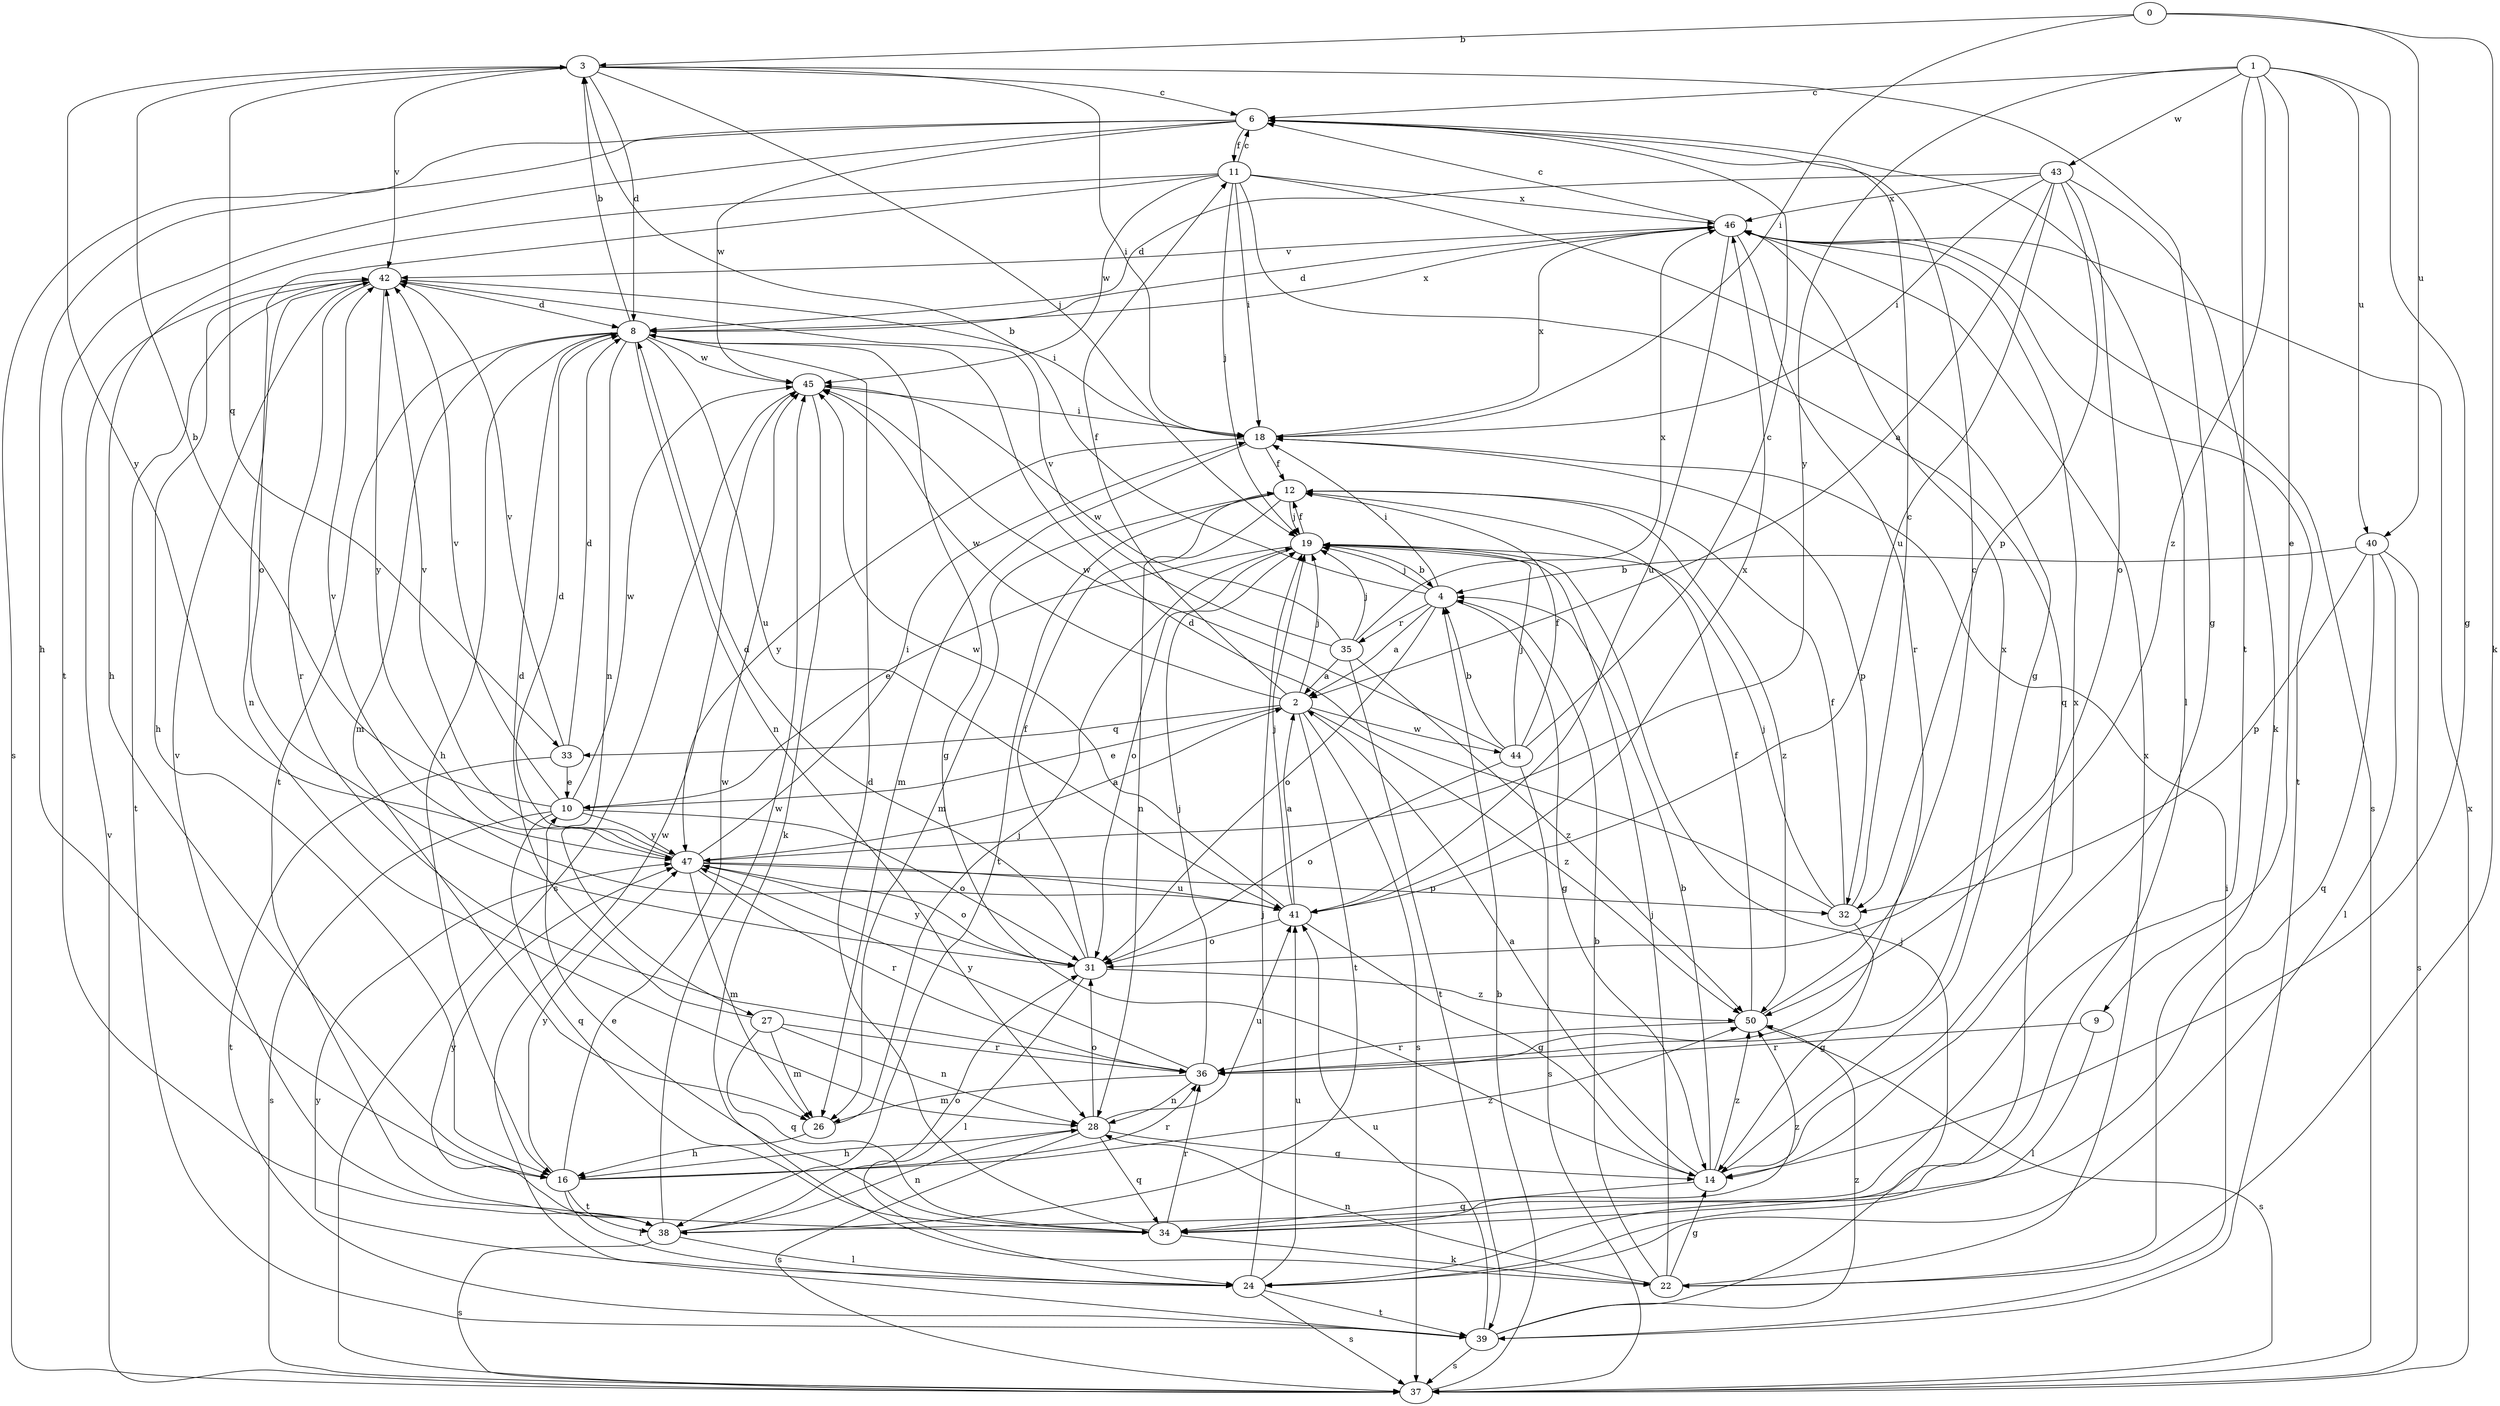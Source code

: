 strict digraph  {
0;
1;
2;
3;
4;
6;
8;
9;
10;
11;
12;
14;
16;
18;
19;
22;
24;
26;
27;
28;
31;
32;
33;
34;
35;
36;
37;
38;
39;
40;
41;
42;
43;
44;
45;
46;
47;
50;
0 -> 3  [label=b];
0 -> 18  [label=i];
0 -> 22  [label=k];
0 -> 40  [label=u];
1 -> 6  [label=c];
1 -> 9  [label=e];
1 -> 14  [label=g];
1 -> 38  [label=t];
1 -> 40  [label=u];
1 -> 43  [label=w];
1 -> 47  [label=y];
1 -> 50  [label=z];
2 -> 10  [label=e];
2 -> 11  [label=f];
2 -> 19  [label=j];
2 -> 33  [label=q];
2 -> 37  [label=s];
2 -> 38  [label=t];
2 -> 44  [label=w];
2 -> 45  [label=w];
2 -> 50  [label=z];
3 -> 6  [label=c];
3 -> 8  [label=d];
3 -> 14  [label=g];
3 -> 18  [label=i];
3 -> 19  [label=j];
3 -> 33  [label=q];
3 -> 42  [label=v];
3 -> 47  [label=y];
4 -> 2  [label=a];
4 -> 3  [label=b];
4 -> 14  [label=g];
4 -> 18  [label=i];
4 -> 19  [label=j];
4 -> 31  [label=o];
4 -> 35  [label=r];
6 -> 11  [label=f];
6 -> 16  [label=h];
6 -> 24  [label=l];
6 -> 37  [label=s];
6 -> 38  [label=t];
6 -> 45  [label=w];
8 -> 3  [label=b];
8 -> 14  [label=g];
8 -> 16  [label=h];
8 -> 26  [label=m];
8 -> 27  [label=n];
8 -> 28  [label=n];
8 -> 38  [label=t];
8 -> 41  [label=u];
8 -> 45  [label=w];
8 -> 46  [label=x];
9 -> 24  [label=l];
9 -> 36  [label=r];
10 -> 3  [label=b];
10 -> 31  [label=o];
10 -> 34  [label=q];
10 -> 37  [label=s];
10 -> 42  [label=v];
10 -> 45  [label=w];
10 -> 47  [label=y];
11 -> 6  [label=c];
11 -> 14  [label=g];
11 -> 16  [label=h];
11 -> 18  [label=i];
11 -> 19  [label=j];
11 -> 31  [label=o];
11 -> 34  [label=q];
11 -> 45  [label=w];
11 -> 46  [label=x];
12 -> 19  [label=j];
12 -> 26  [label=m];
12 -> 28  [label=n];
12 -> 38  [label=t];
12 -> 50  [label=z];
14 -> 2  [label=a];
14 -> 4  [label=b];
14 -> 34  [label=q];
14 -> 46  [label=x];
14 -> 50  [label=z];
16 -> 24  [label=l];
16 -> 36  [label=r];
16 -> 38  [label=t];
16 -> 45  [label=w];
16 -> 47  [label=y];
16 -> 50  [label=z];
18 -> 12  [label=f];
18 -> 26  [label=m];
18 -> 32  [label=p];
18 -> 46  [label=x];
18 -> 47  [label=y];
19 -> 4  [label=b];
19 -> 10  [label=e];
19 -> 12  [label=f];
19 -> 31  [label=o];
22 -> 4  [label=b];
22 -> 14  [label=g];
22 -> 19  [label=j];
22 -> 28  [label=n];
22 -> 46  [label=x];
24 -> 19  [label=j];
24 -> 37  [label=s];
24 -> 39  [label=t];
24 -> 41  [label=u];
24 -> 45  [label=w];
26 -> 16  [label=h];
26 -> 19  [label=j];
27 -> 8  [label=d];
27 -> 26  [label=m];
27 -> 28  [label=n];
27 -> 34  [label=q];
27 -> 36  [label=r];
28 -> 14  [label=g];
28 -> 16  [label=h];
28 -> 31  [label=o];
28 -> 34  [label=q];
28 -> 37  [label=s];
28 -> 41  [label=u];
31 -> 8  [label=d];
31 -> 12  [label=f];
31 -> 24  [label=l];
31 -> 47  [label=y];
31 -> 50  [label=z];
32 -> 6  [label=c];
32 -> 8  [label=d];
32 -> 12  [label=f];
32 -> 14  [label=g];
32 -> 19  [label=j];
33 -> 8  [label=d];
33 -> 10  [label=e];
33 -> 39  [label=t];
33 -> 42  [label=v];
34 -> 8  [label=d];
34 -> 10  [label=e];
34 -> 22  [label=k];
34 -> 36  [label=r];
34 -> 42  [label=v];
34 -> 50  [label=z];
35 -> 2  [label=a];
35 -> 19  [label=j];
35 -> 39  [label=t];
35 -> 42  [label=v];
35 -> 45  [label=w];
35 -> 46  [label=x];
35 -> 50  [label=z];
36 -> 19  [label=j];
36 -> 26  [label=m];
36 -> 28  [label=n];
36 -> 46  [label=x];
36 -> 47  [label=y];
37 -> 4  [label=b];
37 -> 42  [label=v];
37 -> 46  [label=x];
38 -> 24  [label=l];
38 -> 28  [label=n];
38 -> 31  [label=o];
38 -> 37  [label=s];
38 -> 45  [label=w];
38 -> 47  [label=y];
39 -> 18  [label=i];
39 -> 19  [label=j];
39 -> 37  [label=s];
39 -> 41  [label=u];
39 -> 47  [label=y];
39 -> 50  [label=z];
40 -> 4  [label=b];
40 -> 24  [label=l];
40 -> 32  [label=p];
40 -> 34  [label=q];
40 -> 37  [label=s];
41 -> 2  [label=a];
41 -> 14  [label=g];
41 -> 19  [label=j];
41 -> 31  [label=o];
41 -> 42  [label=v];
41 -> 45  [label=w];
41 -> 46  [label=x];
42 -> 8  [label=d];
42 -> 16  [label=h];
42 -> 18  [label=i];
42 -> 28  [label=n];
42 -> 36  [label=r];
42 -> 39  [label=t];
42 -> 47  [label=y];
43 -> 2  [label=a];
43 -> 8  [label=d];
43 -> 18  [label=i];
43 -> 22  [label=k];
43 -> 31  [label=o];
43 -> 32  [label=p];
43 -> 41  [label=u];
43 -> 46  [label=x];
44 -> 4  [label=b];
44 -> 6  [label=c];
44 -> 12  [label=f];
44 -> 19  [label=j];
44 -> 31  [label=o];
44 -> 37  [label=s];
44 -> 45  [label=w];
45 -> 18  [label=i];
45 -> 22  [label=k];
45 -> 37  [label=s];
46 -> 6  [label=c];
46 -> 8  [label=d];
46 -> 36  [label=r];
46 -> 37  [label=s];
46 -> 39  [label=t];
46 -> 41  [label=u];
46 -> 42  [label=v];
47 -> 2  [label=a];
47 -> 8  [label=d];
47 -> 18  [label=i];
47 -> 26  [label=m];
47 -> 31  [label=o];
47 -> 32  [label=p];
47 -> 36  [label=r];
47 -> 41  [label=u];
47 -> 42  [label=v];
50 -> 6  [label=c];
50 -> 12  [label=f];
50 -> 36  [label=r];
50 -> 37  [label=s];
}
